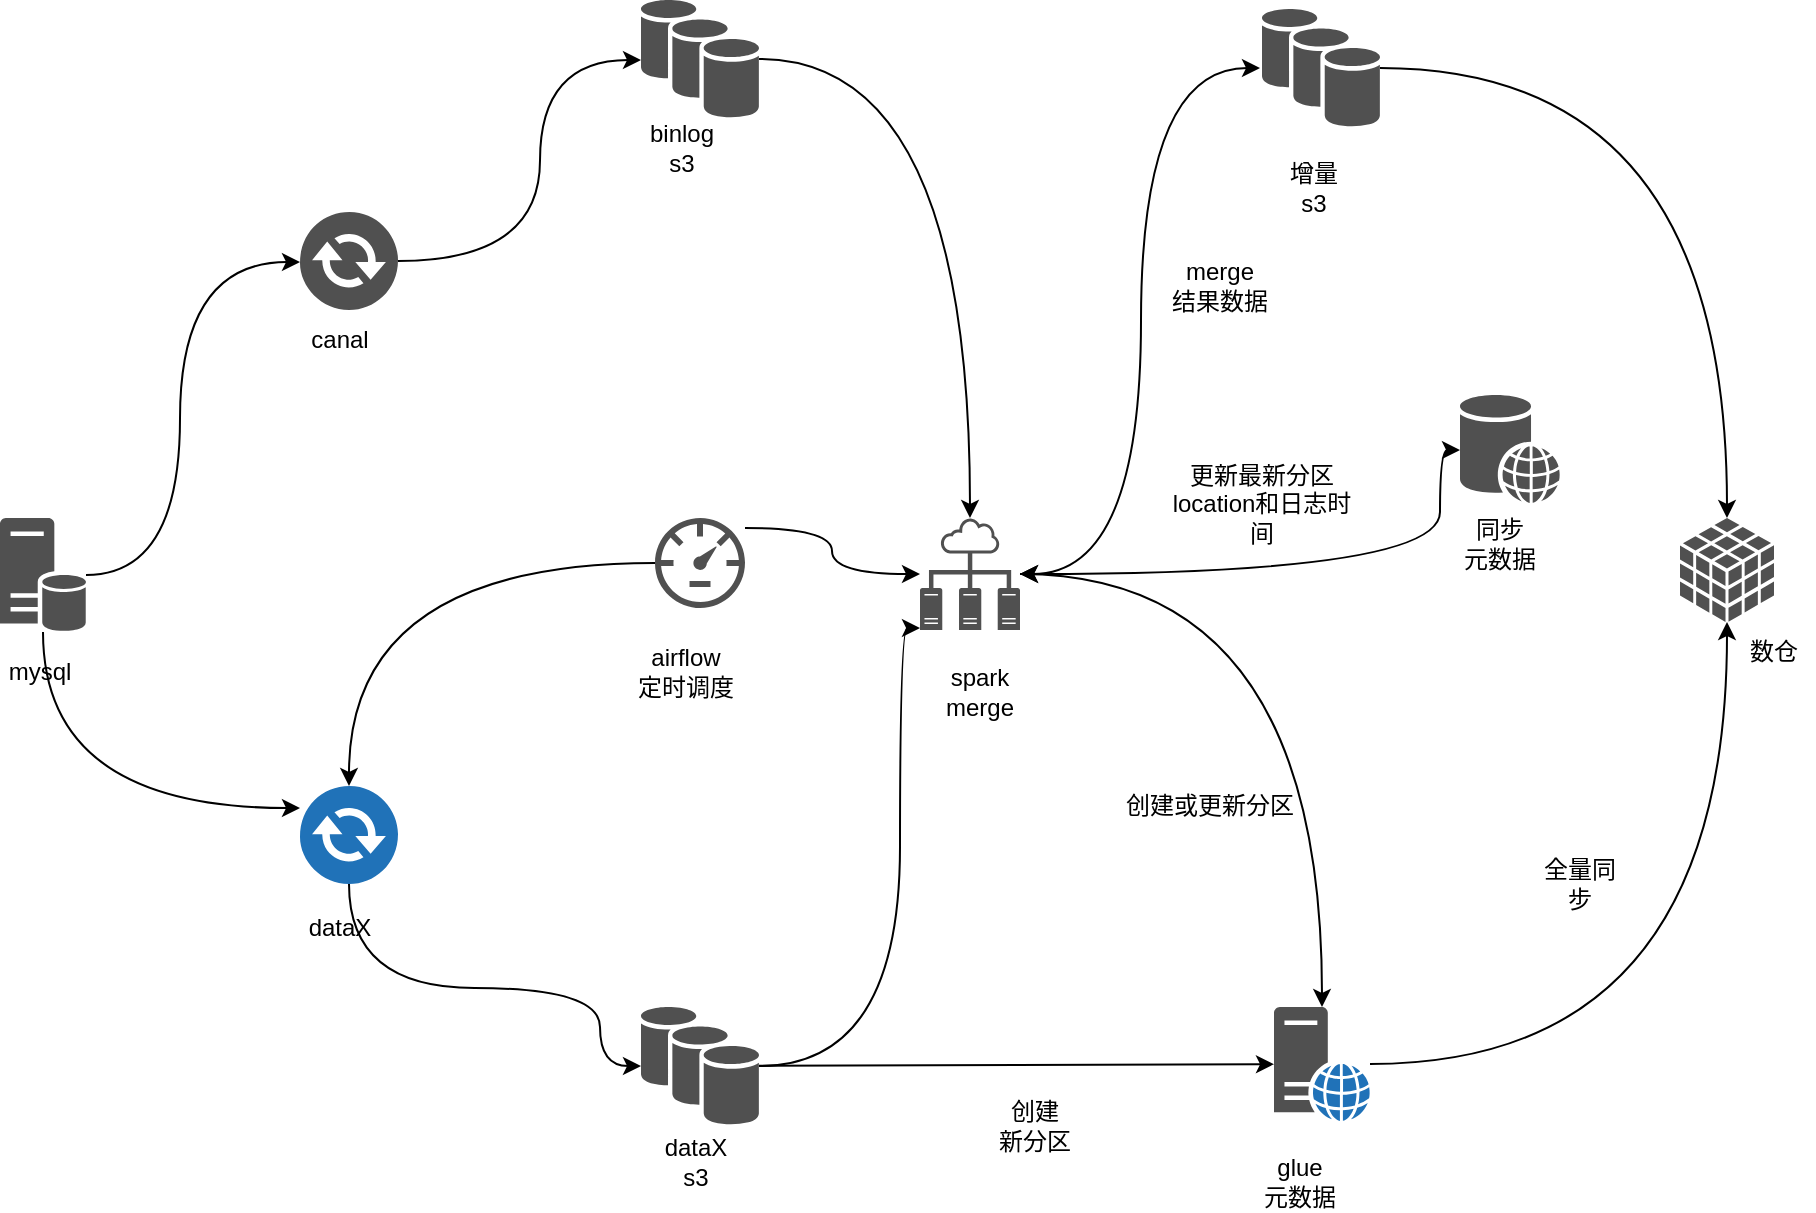 <mxfile version="11.1.4" type="github"><diagram id="5G3DccSjeHKjEDHqZjOz" name="第 1 页"><mxGraphModel dx="946" dy="664" grid="1" gridSize="10" guides="1" tooltips="1" connect="1" arrows="1" fold="1" page="1" pageScale="1" pageWidth="1169" pageHeight="827" math="0" shadow="0"><root><mxCell id="0"/><mxCell id="1" parent="0"/><mxCell id="3kG8ImNUKxXZy9g2lX6r-28" style="edgeStyle=orthogonalEdgeStyle;rounded=0;orthogonalLoop=1;jettySize=auto;html=1;curved=1;" edge="1" parent="1" source="3kG8ImNUKxXZy9g2lX6r-1" target="3kG8ImNUKxXZy9g2lX6r-14"><mxGeometry relative="1" as="geometry"/></mxCell><mxCell id="3kG8ImNUKxXZy9g2lX6r-1" value="" style="shadow=0;dashed=0;html=1;strokeColor=none;fillColor=#505050;labelPosition=center;verticalLabelPosition=bottom;verticalAlign=top;outlineConnect=0;align=center;shape=mxgraph.office.databases.database_availability_group;" vertex="1" parent="1"><mxGeometry x="370.5" y="46" width="59" height="59" as="geometry"/></mxCell><mxCell id="3kG8ImNUKxXZy9g2lX6r-6" style="rounded=0;orthogonalLoop=1;jettySize=auto;html=1;edgeStyle=orthogonalEdgeStyle;curved=1;" edge="1" parent="1" source="3kG8ImNUKxXZy9g2lX6r-8" target="3kG8ImNUKxXZy9g2lX6r-1"><mxGeometry relative="1" as="geometry"><Array as="points"><mxPoint x="320" y="177"/><mxPoint x="320" y="76"/></Array></mxGeometry></mxCell><mxCell id="3kG8ImNUKxXZy9g2lX6r-7" style="edgeStyle=orthogonalEdgeStyle;rounded=0;orthogonalLoop=1;jettySize=auto;html=1;curved=1;" edge="1" parent="1" source="3kG8ImNUKxXZy9g2lX6r-10" target="3kG8ImNUKxXZy9g2lX6r-4"><mxGeometry relative="1" as="geometry"><Array as="points"><mxPoint x="225" y="540"/><mxPoint x="350" y="540"/><mxPoint x="350" y="579"/></Array></mxGeometry></mxCell><mxCell id="3kG8ImNUKxXZy9g2lX6r-2" value="" style="shadow=0;dashed=0;html=1;strokeColor=none;fillColor=#505050;labelPosition=center;verticalLabelPosition=bottom;verticalAlign=top;outlineConnect=0;align=center;shape=mxgraph.office.databases.database_server;" vertex="1" parent="1"><mxGeometry x="50" y="305" width="43" height="57" as="geometry"/></mxCell><mxCell id="3kG8ImNUKxXZy9g2lX6r-3" value="" style="shadow=0;dashed=0;html=1;strokeColor=none;fillColor=#505050;labelPosition=center;verticalLabelPosition=bottom;verticalAlign=top;outlineConnect=0;align=center;shape=mxgraph.office.databases.web_store;" vertex="1" parent="1"><mxGeometry x="780" y="243.5" width="50" height="54" as="geometry"/></mxCell><mxCell id="3kG8ImNUKxXZy9g2lX6r-29" style="edgeStyle=orthogonalEdgeStyle;rounded=0;orthogonalLoop=1;jettySize=auto;html=1;curved=1;" edge="1" parent="1" source="3kG8ImNUKxXZy9g2lX6r-4" target="3kG8ImNUKxXZy9g2lX6r-14"><mxGeometry relative="1" as="geometry"><Array as="points"><mxPoint x="500" y="579"/><mxPoint x="500" y="360"/></Array></mxGeometry></mxCell><mxCell id="3kG8ImNUKxXZy9g2lX6r-31" style="edgeStyle=none;rounded=0;orthogonalLoop=1;jettySize=auto;html=1;" edge="1" parent="1" source="3kG8ImNUKxXZy9g2lX6r-4" target="3kG8ImNUKxXZy9g2lX6r-30"><mxGeometry relative="1" as="geometry"/></mxCell><mxCell id="3kG8ImNUKxXZy9g2lX6r-4" value="" style="shadow=0;dashed=0;html=1;strokeColor=none;fillColor=#505050;labelPosition=center;verticalLabelPosition=bottom;verticalAlign=top;outlineConnect=0;align=center;shape=mxgraph.office.databases.database_availability_group;" vertex="1" parent="1"><mxGeometry x="370.5" y="549.5" width="59" height="59" as="geometry"/></mxCell><mxCell id="3kG8ImNUKxXZy9g2lX6r-21" style="edgeStyle=orthogonalEdgeStyle;rounded=0;orthogonalLoop=1;jettySize=auto;html=1;curved=1;" edge="1" parent="1" source="3kG8ImNUKxXZy9g2lX6r-5" target="3kG8ImNUKxXZy9g2lX6r-10"><mxGeometry relative="1" as="geometry"/></mxCell><mxCell id="3kG8ImNUKxXZy9g2lX6r-22" style="edgeStyle=orthogonalEdgeStyle;rounded=0;orthogonalLoop=1;jettySize=auto;html=1;curved=1;" edge="1" parent="1" source="3kG8ImNUKxXZy9g2lX6r-5" target="3kG8ImNUKxXZy9g2lX6r-14"><mxGeometry relative="1" as="geometry"><Array as="points"><mxPoint x="466" y="310"/><mxPoint x="466" y="333"/></Array></mxGeometry></mxCell><mxCell id="3kG8ImNUKxXZy9g2lX6r-5" value="" style="pointerEvents=1;shadow=0;dashed=0;html=1;strokeColor=none;fillColor=#505050;labelPosition=center;verticalLabelPosition=bottom;verticalAlign=top;outlineConnect=0;align=center;shape=mxgraph.office.concepts.bandwidth;" vertex="1" parent="1"><mxGeometry x="377.5" y="305" width="45" height="45" as="geometry"/></mxCell><mxCell id="3kG8ImNUKxXZy9g2lX6r-8" value="" style="pointerEvents=1;shadow=0;dashed=0;html=1;strokeColor=none;fillColor=#505050;labelPosition=center;verticalLabelPosition=bottom;verticalAlign=top;outlineConnect=0;align=center;shape=mxgraph.office.communications.exchange_active_sync;" vertex="1" parent="1"><mxGeometry x="200" y="152" width="49" height="49" as="geometry"/></mxCell><mxCell id="3kG8ImNUKxXZy9g2lX6r-9" style="rounded=0;orthogonalLoop=1;jettySize=auto;html=1;edgeStyle=orthogonalEdgeStyle;curved=1;" edge="1" parent="1" source="3kG8ImNUKxXZy9g2lX6r-2" target="3kG8ImNUKxXZy9g2lX6r-8"><mxGeometry relative="1" as="geometry"><mxPoint x="183" y="339.417" as="sourcePoint"/><mxPoint x="390" y="251.963" as="targetPoint"/><Array as="points"><mxPoint x="140" y="334"/><mxPoint x="140" y="177"/></Array></mxGeometry></mxCell><mxCell id="3kG8ImNUKxXZy9g2lX6r-10" value="" style="pointerEvents=1;shadow=0;dashed=0;html=1;strokeColor=none;fillColor=#505050;labelPosition=center;verticalLabelPosition=bottom;verticalAlign=top;outlineConnect=0;align=center;shape=mxgraph.office.communications.exchange_active_sync;fillColor=#2072B8;" vertex="1" parent="1"><mxGeometry x="200" y="439" width="49" height="49" as="geometry"/></mxCell><mxCell id="3kG8ImNUKxXZy9g2lX6r-11" style="edgeStyle=orthogonalEdgeStyle;rounded=0;orthogonalLoop=1;jettySize=auto;html=1;curved=1;" edge="1" parent="1" source="3kG8ImNUKxXZy9g2lX6r-2" target="3kG8ImNUKxXZy9g2lX6r-10"><mxGeometry relative="1" as="geometry"><mxPoint x="183" y="359.677" as="sourcePoint"/><mxPoint x="384" y="464.165" as="targetPoint"/><Array as="points"><mxPoint x="72" y="450"/></Array></mxGeometry></mxCell><mxCell id="3kG8ImNUKxXZy9g2lX6r-12" value="binlog&lt;br&gt;s3" style="text;html=1;strokeColor=none;fillColor=none;align=center;verticalAlign=middle;whiteSpace=wrap;rounded=0;" vertex="1" parent="1"><mxGeometry x="370.5" y="110" width="40" height="20" as="geometry"/></mxCell><mxCell id="3kG8ImNUKxXZy9g2lX6r-45" style="edgeStyle=orthogonalEdgeStyle;rounded=0;orthogonalLoop=1;jettySize=auto;html=1;entryX=-0.017;entryY=0.5;entryDx=0;entryDy=0;entryPerimeter=0;curved=1;startArrow=classic;startFill=1;" edge="1" parent="1" source="3kG8ImNUKxXZy9g2lX6r-14" target="3kG8ImNUKxXZy9g2lX6r-43"><mxGeometry relative="1" as="geometry"/></mxCell><mxCell id="3kG8ImNUKxXZy9g2lX6r-52" style="edgeStyle=orthogonalEdgeStyle;rounded=0;orthogonalLoop=1;jettySize=auto;html=1;curved=1;" edge="1" parent="1" source="3kG8ImNUKxXZy9g2lX6r-14" target="3kG8ImNUKxXZy9g2lX6r-30"><mxGeometry relative="1" as="geometry"/></mxCell><mxCell id="3kG8ImNUKxXZy9g2lX6r-55" style="edgeStyle=orthogonalEdgeStyle;curved=1;rounded=0;orthogonalLoop=1;jettySize=auto;html=1;startArrow=classic;startFill=1;" edge="1" parent="1" source="3kG8ImNUKxXZy9g2lX6r-14" target="3kG8ImNUKxXZy9g2lX6r-3"><mxGeometry relative="1" as="geometry"><Array as="points"><mxPoint x="770" y="333"/><mxPoint x="770" y="271"/></Array></mxGeometry></mxCell><mxCell id="3kG8ImNUKxXZy9g2lX6r-14" value="" style="pointerEvents=1;shadow=0;dashed=0;html=1;strokeColor=none;fillColor=#505050;labelPosition=center;verticalLabelPosition=bottom;verticalAlign=top;outlineConnect=0;align=center;shape=mxgraph.office.concepts.technical_diagram;" vertex="1" parent="1"><mxGeometry x="510" y="305" width="50" height="56" as="geometry"/></mxCell><mxCell id="3kG8ImNUKxXZy9g2lX6r-15" value="airflow&lt;br&gt;定时调度" style="text;html=1;strokeColor=none;fillColor=none;align=center;verticalAlign=middle;whiteSpace=wrap;rounded=0;" vertex="1" parent="1"><mxGeometry x="353" y="372" width="80" height="20" as="geometry"/></mxCell><mxCell id="3kG8ImNUKxXZy9g2lX6r-16" value="" style="shadow=0;dashed=0;html=1;strokeColor=none;fillColor=#505050;labelPosition=center;verticalLabelPosition=bottom;verticalAlign=top;outlineConnect=0;align=center;shape=mxgraph.office.databases.database_cube;" vertex="1" parent="1"><mxGeometry x="890" y="305" width="47" height="52" as="geometry"/></mxCell><mxCell id="3kG8ImNUKxXZy9g2lX6r-17" value="mysql" style="text;html=1;strokeColor=none;fillColor=none;align=center;verticalAlign=middle;whiteSpace=wrap;rounded=0;" vertex="1" parent="1"><mxGeometry x="50" y="372" width="40" height="20" as="geometry"/></mxCell><mxCell id="3kG8ImNUKxXZy9g2lX6r-18" value="数仓" style="text;html=1;strokeColor=none;fillColor=none;align=center;verticalAlign=middle;whiteSpace=wrap;rounded=0;" vertex="1" parent="1"><mxGeometry x="917" y="362" width="40" height="20" as="geometry"/></mxCell><mxCell id="3kG8ImNUKxXZy9g2lX6r-23" value="spark&lt;br&gt;merge" style="text;html=1;strokeColor=none;fillColor=none;align=center;verticalAlign=middle;whiteSpace=wrap;rounded=0;" vertex="1" parent="1"><mxGeometry x="520" y="382" width="40" height="20" as="geometry"/></mxCell><mxCell id="3kG8ImNUKxXZy9g2lX6r-26" value="glue&lt;br&gt;元数据" style="text;html=1;strokeColor=none;fillColor=none;align=center;verticalAlign=middle;whiteSpace=wrap;rounded=0;" vertex="1" parent="1"><mxGeometry x="660" y="627" width="80" height="20" as="geometry"/></mxCell><mxCell id="3kG8ImNUKxXZy9g2lX6r-27" value="同步&lt;br&gt;元数据" style="text;html=1;strokeColor=none;fillColor=none;align=center;verticalAlign=middle;whiteSpace=wrap;rounded=0;" vertex="1" parent="1"><mxGeometry x="770" y="307.5" width="60" height="20" as="geometry"/></mxCell><mxCell id="3kG8ImNUKxXZy9g2lX6r-41" style="edgeStyle=orthogonalEdgeStyle;rounded=0;orthogonalLoop=1;jettySize=auto;html=1;curved=1;" edge="1" parent="1" source="3kG8ImNUKxXZy9g2lX6r-30" target="3kG8ImNUKxXZy9g2lX6r-16"><mxGeometry relative="1" as="geometry"/></mxCell><mxCell id="3kG8ImNUKxXZy9g2lX6r-30" value="" style="pointerEvents=1;shadow=0;dashed=0;html=1;strokeColor=none;fillColor=#505050;labelPosition=center;verticalLabelPosition=bottom;verticalAlign=top;outlineConnect=0;align=center;shape=mxgraph.office.servers.web_server_blue;" vertex="1" parent="1"><mxGeometry x="687" y="549.5" width="48" height="57" as="geometry"/></mxCell><mxCell id="3kG8ImNUKxXZy9g2lX6r-33" value="canal" style="text;html=1;strokeColor=none;fillColor=none;align=center;verticalAlign=middle;whiteSpace=wrap;rounded=0;" vertex="1" parent="1"><mxGeometry x="200" y="206" width="40" height="20" as="geometry"/></mxCell><mxCell id="3kG8ImNUKxXZy9g2lX6r-35" value="dataX" style="text;html=1;strokeColor=none;fillColor=none;align=center;verticalAlign=middle;whiteSpace=wrap;rounded=0;" vertex="1" parent="1"><mxGeometry x="200" y="500" width="40" height="20" as="geometry"/></mxCell><mxCell id="3kG8ImNUKxXZy9g2lX6r-37" value="更新最新分区location和日志时间" style="text;html=1;strokeColor=none;fillColor=none;align=center;verticalAlign=middle;whiteSpace=wrap;rounded=0;" vertex="1" parent="1"><mxGeometry x="631" y="288" width="100" height="20" as="geometry"/></mxCell><mxCell id="3kG8ImNUKxXZy9g2lX6r-38" style="edgeStyle=none;rounded=0;orthogonalLoop=1;jettySize=auto;html=1;exitX=0.5;exitY=0;exitDx=0;exitDy=0;" edge="1" parent="1" source="3kG8ImNUKxXZy9g2lX6r-37" target="3kG8ImNUKxXZy9g2lX6r-37"><mxGeometry relative="1" as="geometry"/></mxCell><mxCell id="3kG8ImNUKxXZy9g2lX6r-42" value="全量同步" style="text;html=1;strokeColor=none;fillColor=none;align=center;verticalAlign=middle;whiteSpace=wrap;rounded=0;" vertex="1" parent="1"><mxGeometry x="820" y="478" width="40" height="20" as="geometry"/></mxCell><mxCell id="3kG8ImNUKxXZy9g2lX6r-47" style="edgeStyle=orthogonalEdgeStyle;rounded=0;orthogonalLoop=1;jettySize=auto;html=1;curved=1;" edge="1" parent="1" source="3kG8ImNUKxXZy9g2lX6r-43" target="3kG8ImNUKxXZy9g2lX6r-16"><mxGeometry relative="1" as="geometry"/></mxCell><mxCell id="3kG8ImNUKxXZy9g2lX6r-43" value="" style="shadow=0;dashed=0;html=1;strokeColor=none;fillColor=#505050;labelPosition=center;verticalLabelPosition=bottom;verticalAlign=top;outlineConnect=0;align=center;shape=mxgraph.office.databases.database_availability_group;" vertex="1" parent="1"><mxGeometry x="681" y="50.5" width="59" height="59" as="geometry"/></mxCell><mxCell id="3kG8ImNUKxXZy9g2lX6r-44" value="增量&lt;br&gt;s3" style="text;html=1;strokeColor=none;fillColor=none;align=center;verticalAlign=middle;whiteSpace=wrap;rounded=0;" vertex="1" parent="1"><mxGeometry x="687" y="130" width="40" height="20" as="geometry"/></mxCell><mxCell id="3kG8ImNUKxXZy9g2lX6r-46" value="merge&lt;br&gt;结果数据" style="text;html=1;strokeColor=none;fillColor=none;align=center;verticalAlign=middle;whiteSpace=wrap;rounded=0;" vertex="1" parent="1"><mxGeometry x="620" y="179" width="80" height="20" as="geometry"/></mxCell><mxCell id="3kG8ImNUKxXZy9g2lX6r-51" value="dataX&lt;br&gt;s3" style="text;html=1;strokeColor=none;fillColor=none;align=center;verticalAlign=middle;whiteSpace=wrap;rounded=0;" vertex="1" parent="1"><mxGeometry x="378" y="617" width="40" height="20" as="geometry"/></mxCell><mxCell id="3kG8ImNUKxXZy9g2lX6r-53" value="创建或更新分区" style="text;html=1;strokeColor=none;fillColor=none;align=center;verticalAlign=middle;whiteSpace=wrap;rounded=0;" vertex="1" parent="1"><mxGeometry x="610" y="439" width="90" height="20" as="geometry"/></mxCell><mxCell id="3kG8ImNUKxXZy9g2lX6r-54" value="创建&lt;br&gt;新分区" style="text;html=1;strokeColor=none;fillColor=none;align=center;verticalAlign=middle;whiteSpace=wrap;rounded=0;" vertex="1" parent="1"><mxGeometry x="535" y="599" width="65" height="20" as="geometry"/></mxCell></root></mxGraphModel></diagram></mxfile>